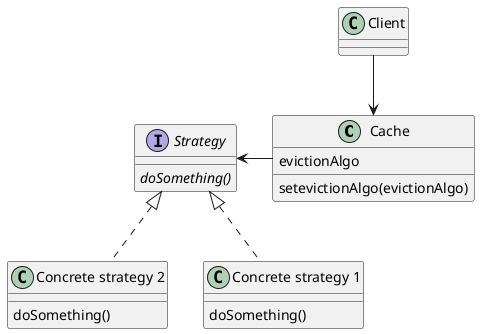 @startuml

Cache : evictionAlgo
Cache : setevictionAlgo(evictionAlgo)

together {
    class Cache
    interface Strategy
}

interface Strategy {
    {abstract} doSomething()
}

Client --> Cache
Strategy <- Cache

together {
    class "Concrete strategy 1" as s1
    class "Concrete strategy 2" as s2
}

s1 : doSomething()
s2 : doSomething()

Strategy <|.. s1
Strategy <|.. s2
@endum